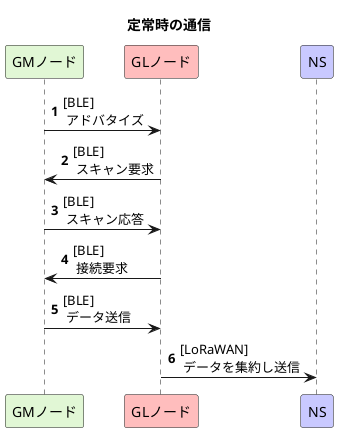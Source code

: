@startuml
title 定常時の通信
autonumber
'Entity
participant GMノード as member #e1f7d5
participant GLノード as leader #ffbdbd
participant NS as server #c9c9ff
'Sequence
member -> leader: [BLE]\n アドバタイズ
leader -> member: [BLE]\n スキャン要求
member -> leader: [BLE]\n スキャン応答
leader -> member: [BLE]\n 接続要求
member -> leader: [BLE]\n データ送信
leader -> server: [LoRaWAN]\n データを集約し送信

@enduml